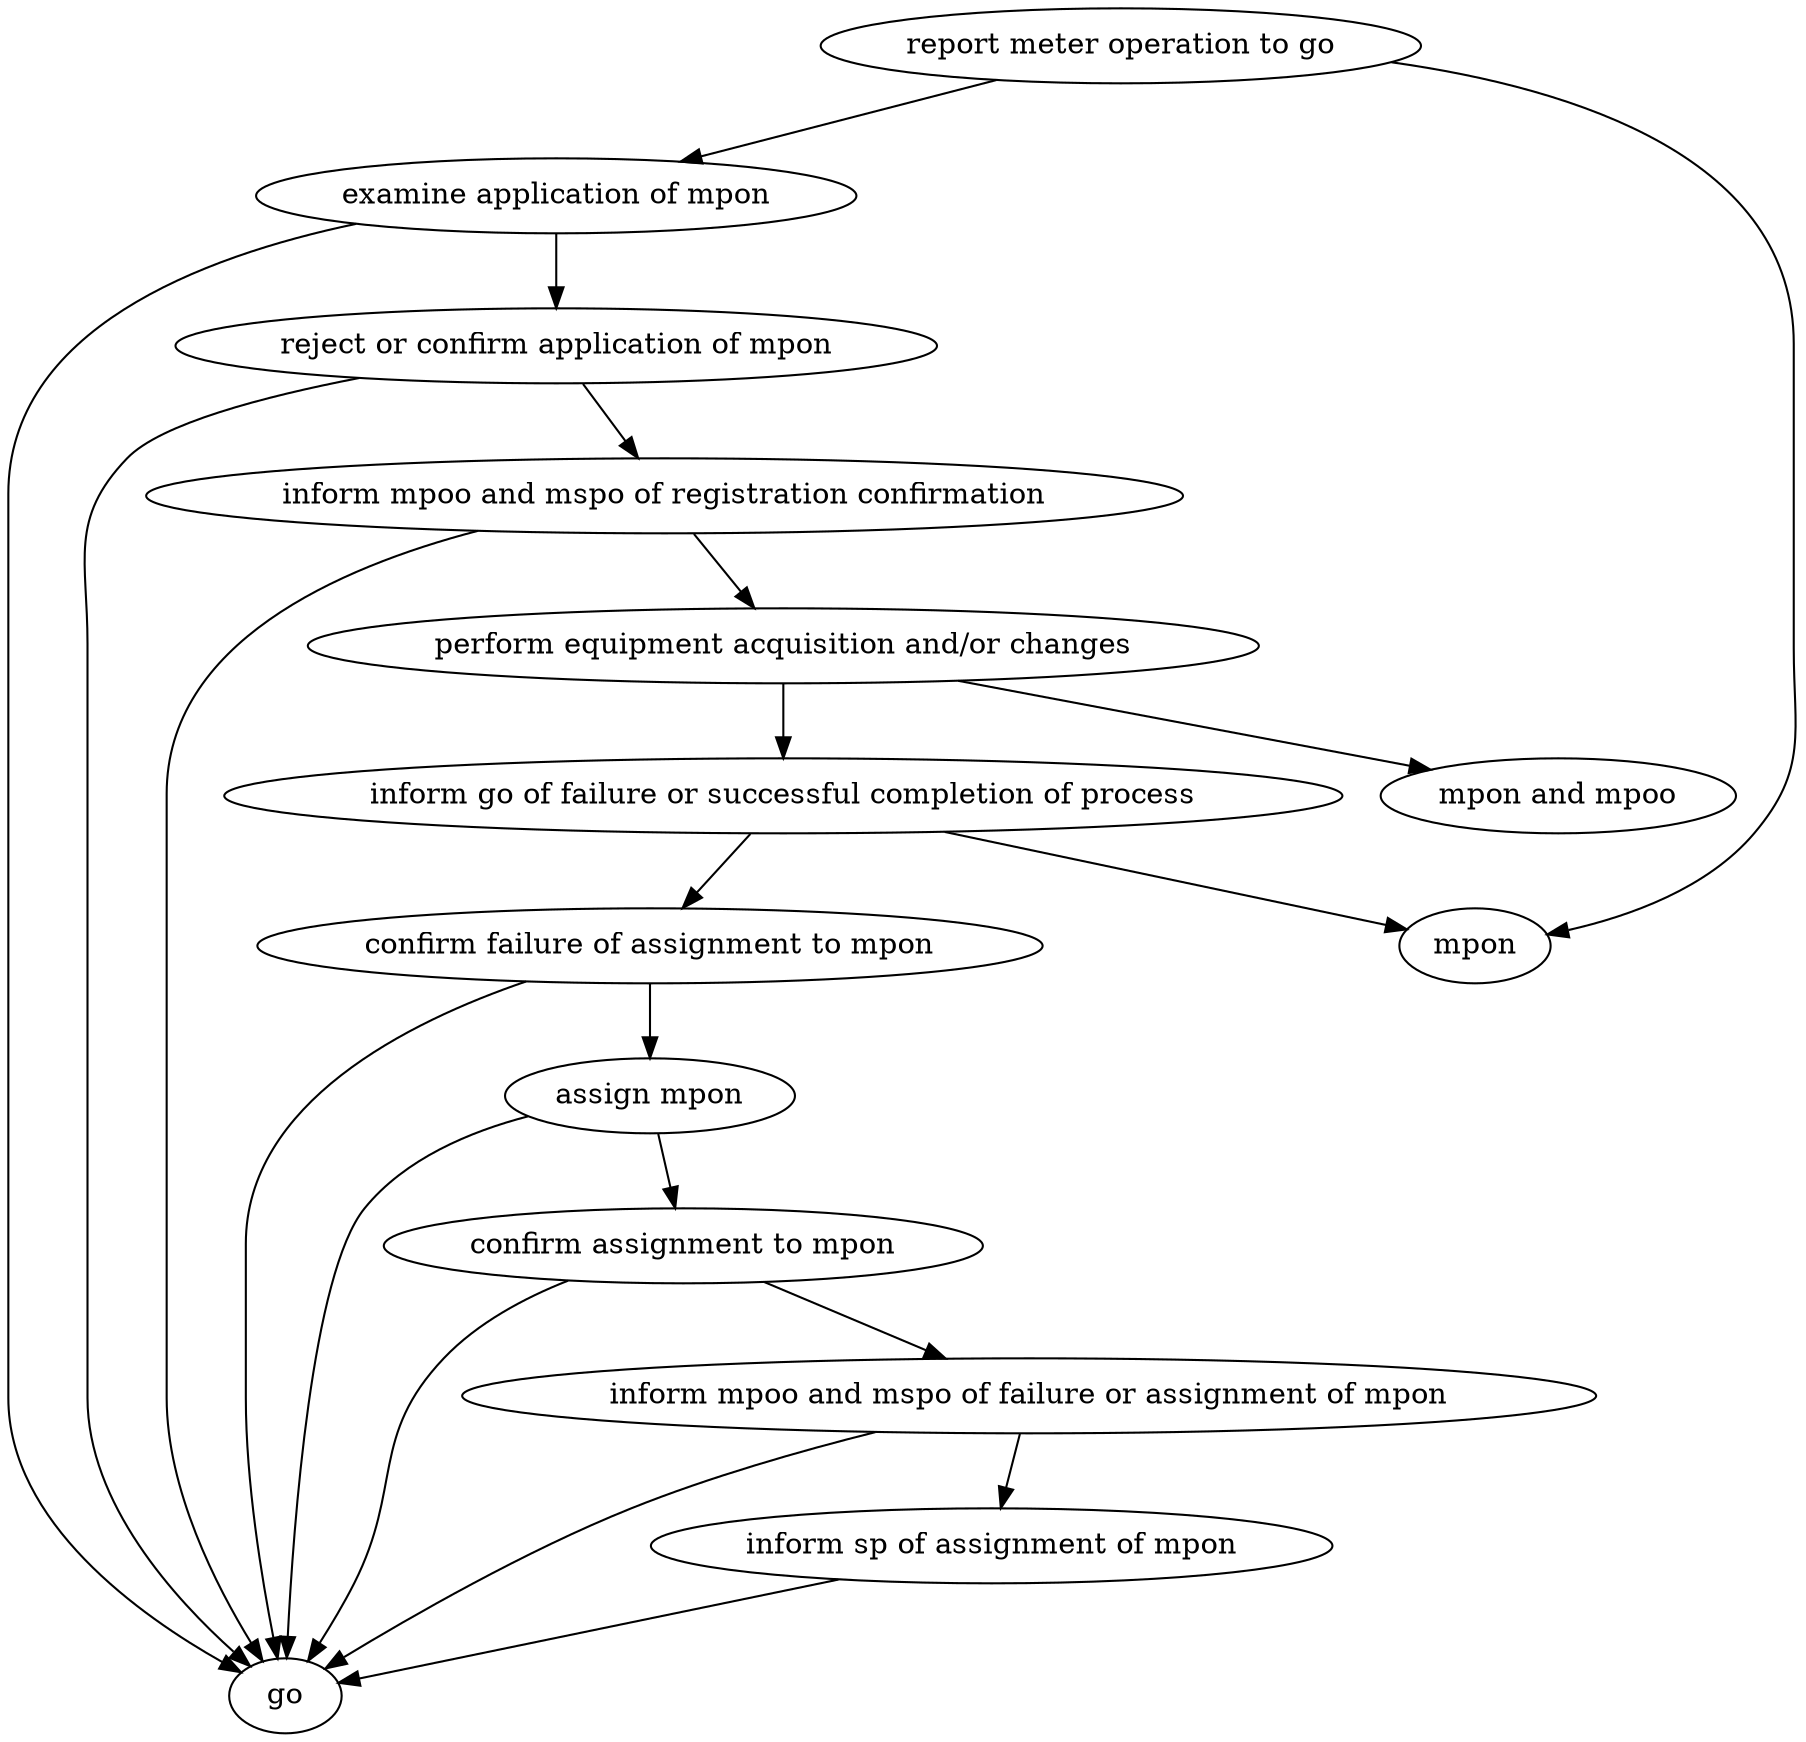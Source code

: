strict digraph "doc-10.2" {
	graph [name="doc-10.2"];
	"report meter operation to go"	[attrs="{'type': 'Activity', 'label': 'report meter operation to go'}"];
	"examine application of mpon"	[attrs="{'type': 'Activity', 'label': 'examine application of mpon'}"];
	"report meter operation to go" -> "examine application of mpon"	[attrs="{'type': 'flow', 'label': 'flow'}"];
	mpon	[attrs="{'type': 'Actor', 'label': 'mpon'}"];
	"report meter operation to go" -> mpon	[attrs="{'type': 'actor performer', 'label': 'actor performer'}"];
	"reject or confirm application of mpon"	[attrs="{'type': 'Activity', 'label': 'reject or confirm application of mpon'}"];
	"examine application of mpon" -> "reject or confirm application of mpon"	[attrs="{'type': 'flow', 'label': 'flow'}"];
	go	[attrs="{'type': 'Actor', 'label': 'go'}"];
	"examine application of mpon" -> go	[attrs="{'type': 'actor performer', 'label': 'actor performer'}"];
	"inform mpoo and mspo of registration confirmation"	[attrs="{'type': 'Activity', 'label': 'inform mpoo and mspo of registration confirmation'}"];
	"reject or confirm application of mpon" -> "inform mpoo and mspo of registration confirmation"	[attrs="{'type': 'flow', 'label': 'flow'}"];
	"reject or confirm application of mpon" -> go	[attrs="{'type': 'actor performer', 'label': 'actor performer'}"];
	"perform equipment acquisition and/or changes"	[attrs="{'type': 'Activity', 'label': 'perform equipment acquisition and/or changes'}"];
	"inform mpoo and mspo of registration confirmation" -> "perform equipment acquisition and/or changes"	[attrs="{'type': 'flow', 'label': 'flow'}"];
	"inform mpoo and mspo of registration confirmation" -> go	[attrs="{'type': 'actor performer', 'label': 'actor performer'}"];
	"inform go of failure or successful completion of process"	[attrs="{'type': 'Activity', 'label': 'inform go of failure or successful completion of process'}"];
	"perform equipment acquisition and/or changes" -> "inform go of failure or successful completion of process"	[attrs="{'type': 'flow', 'label': 'flow'}"];
	"mpon and mpoo"	[attrs="{'type': 'Actor', 'label': 'mpon and mpoo'}"];
	"perform equipment acquisition and/or changes" -> "mpon and mpoo"	[attrs="{'type': 'actor performer', 'label': 'actor performer'}"];
	"confirm failure of assignment to mpon"	[attrs="{'type': 'Activity', 'label': 'confirm failure of assignment to mpon'}"];
	"inform go of failure or successful completion of process" -> "confirm failure of assignment to mpon"	[attrs="{'type': 'flow', 'label': 'flow'}"];
	"inform go of failure or successful completion of process" -> mpon	[attrs="{'type': 'actor performer', 'label': 'actor performer'}"];
	"assign mpon"	[attrs="{'type': 'Activity', 'label': 'assign mpon'}"];
	"confirm failure of assignment to mpon" -> "assign mpon"	[attrs="{'type': 'flow', 'label': 'flow'}"];
	"confirm failure of assignment to mpon" -> go	[attrs="{'type': 'actor performer', 'label': 'actor performer'}"];
	"confirm assignment to mpon"	[attrs="{'type': 'Activity', 'label': 'confirm assignment to mpon'}"];
	"assign mpon" -> "confirm assignment to mpon"	[attrs="{'type': 'flow', 'label': 'flow'}"];
	"assign mpon" -> go	[attrs="{'type': 'actor performer', 'label': 'actor performer'}"];
	"inform mpoo and mspo of failure or assignment of mpon"	[attrs="{'type': 'Activity', 'label': 'inform mpoo and mspo of failure or assignment of mpon'}"];
	"confirm assignment to mpon" -> "inform mpoo and mspo of failure or assignment of mpon"	[attrs="{'type': 'flow', 'label': 'flow'}"];
	"confirm assignment to mpon" -> go	[attrs="{'type': 'actor performer', 'label': 'actor performer'}"];
	"inform sp of assignment of mpon"	[attrs="{'type': 'Activity', 'label': 'inform sp of assignment of mpon'}"];
	"inform mpoo and mspo of failure or assignment of mpon" -> "inform sp of assignment of mpon"	[attrs="{'type': 'flow', 'label': 'flow'}"];
	"inform mpoo and mspo of failure or assignment of mpon" -> go	[attrs="{'type': 'actor performer', 'label': 'actor performer'}"];
	"inform sp of assignment of mpon" -> go	[attrs="{'type': 'actor performer', 'label': 'actor performer'}"];
}
